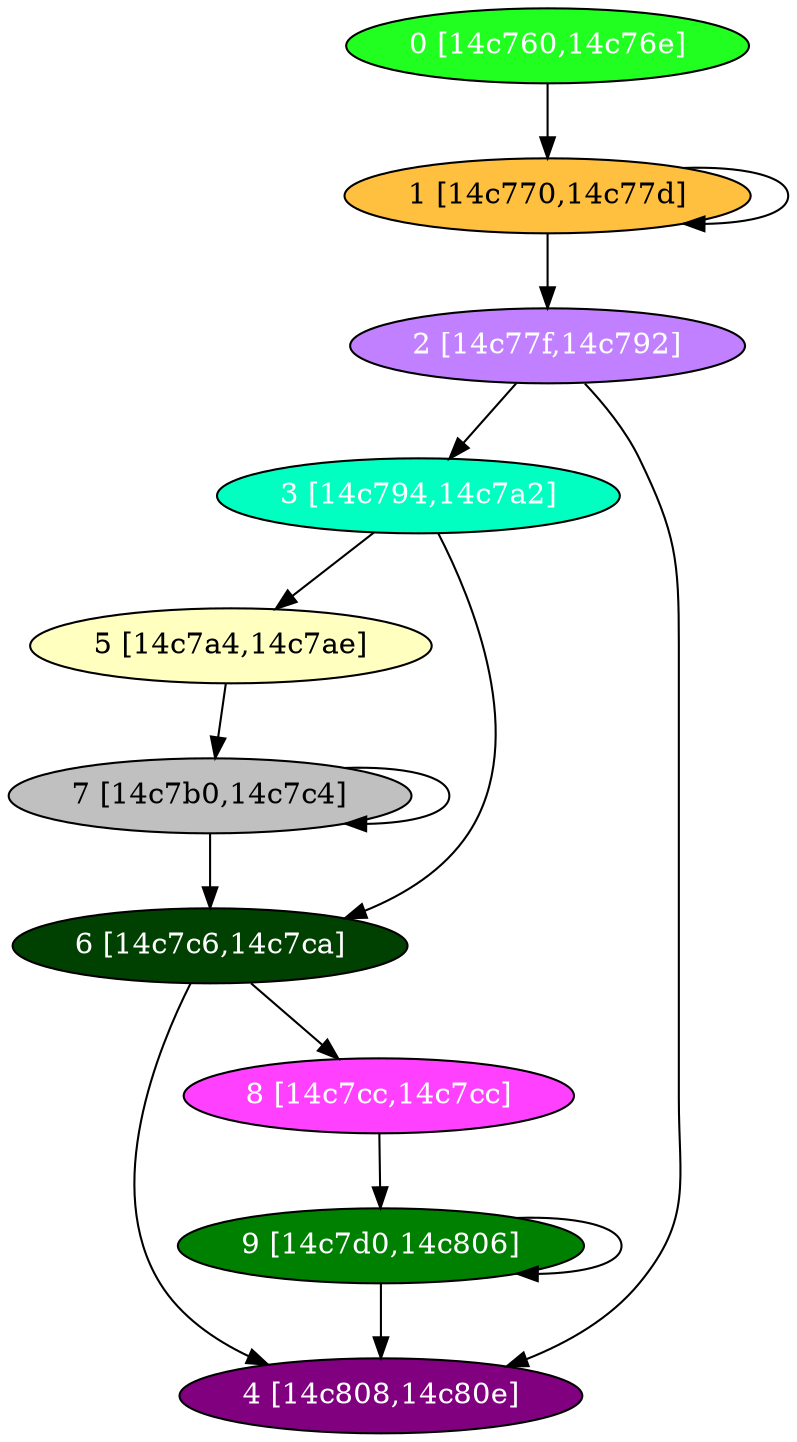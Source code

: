 diGraph libnss3{
	libnss3_0  [style=filled fillcolor="#20FF20" fontcolor="#ffffff" shape=oval label="0 [14c760,14c76e]"]
	libnss3_1  [style=filled fillcolor="#FFC040" fontcolor="#000000" shape=oval label="1 [14c770,14c77d]"]
	libnss3_2  [style=filled fillcolor="#C080FF" fontcolor="#ffffff" shape=oval label="2 [14c77f,14c792]"]
	libnss3_3  [style=filled fillcolor="#00FFC0" fontcolor="#ffffff" shape=oval label="3 [14c794,14c7a2]"]
	libnss3_4  [style=filled fillcolor="#800080" fontcolor="#ffffff" shape=oval label="4 [14c808,14c80e]"]
	libnss3_5  [style=filled fillcolor="#FFFFC0" fontcolor="#000000" shape=oval label="5 [14c7a4,14c7ae]"]
	libnss3_6  [style=filled fillcolor="#004000" fontcolor="#ffffff" shape=oval label="6 [14c7c6,14c7ca]"]
	libnss3_7  [style=filled fillcolor="#C0C0C0" fontcolor="#000000" shape=oval label="7 [14c7b0,14c7c4]"]
	libnss3_8  [style=filled fillcolor="#FF40FF" fontcolor="#ffffff" shape=oval label="8 [14c7cc,14c7cc]"]
	libnss3_9  [style=filled fillcolor="#008000" fontcolor="#ffffff" shape=oval label="9 [14c7d0,14c806]"]

	libnss3_0 -> libnss3_1
	libnss3_1 -> libnss3_1
	libnss3_1 -> libnss3_2
	libnss3_2 -> libnss3_3
	libnss3_2 -> libnss3_4
	libnss3_3 -> libnss3_5
	libnss3_3 -> libnss3_6
	libnss3_5 -> libnss3_7
	libnss3_6 -> libnss3_4
	libnss3_6 -> libnss3_8
	libnss3_7 -> libnss3_6
	libnss3_7 -> libnss3_7
	libnss3_8 -> libnss3_9
	libnss3_9 -> libnss3_4
	libnss3_9 -> libnss3_9
}